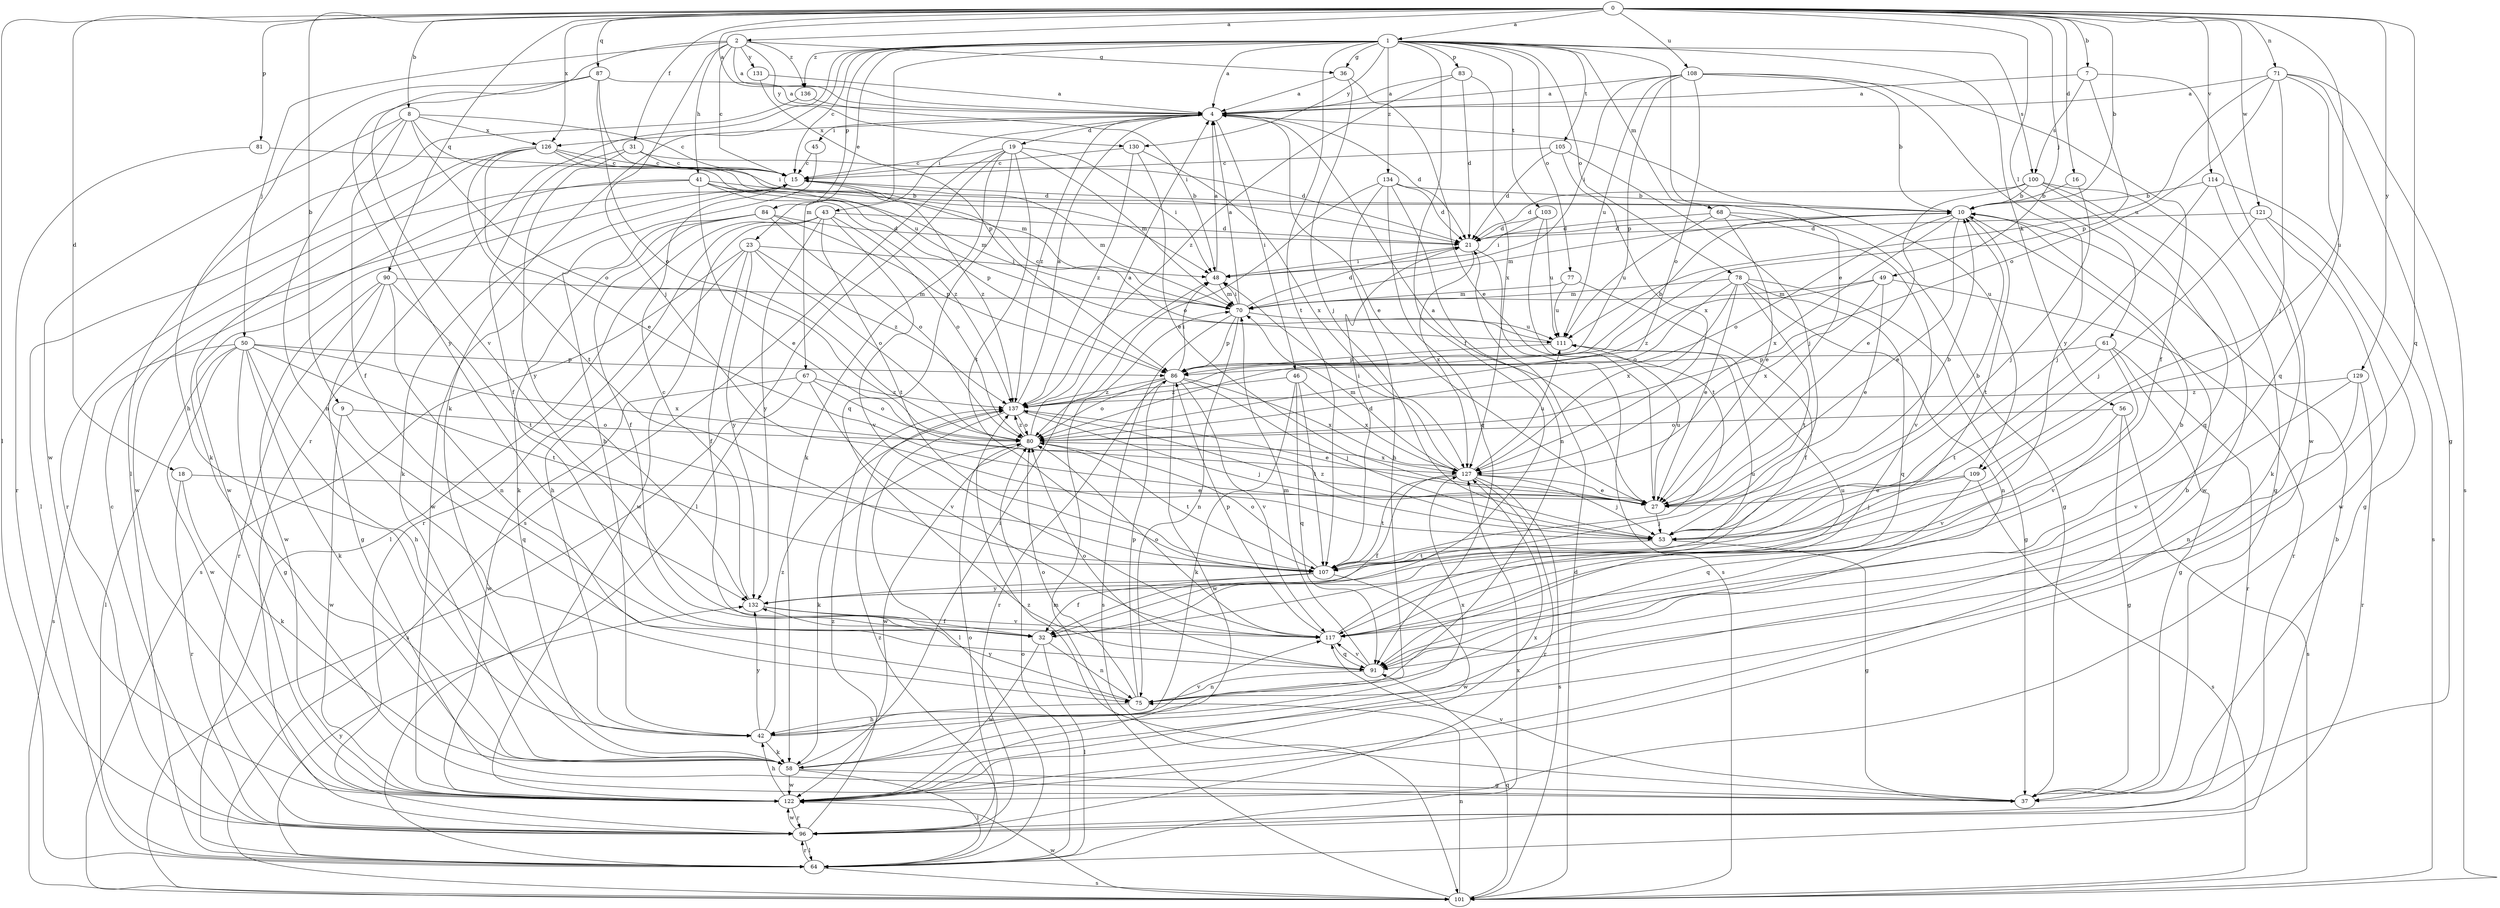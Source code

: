 strict digraph  {
0;
1;
2;
4;
7;
8;
9;
10;
15;
16;
18;
19;
21;
23;
27;
31;
32;
36;
37;
41;
42;
43;
45;
46;
48;
49;
50;
53;
56;
58;
61;
64;
67;
68;
70;
71;
75;
77;
78;
80;
81;
83;
84;
86;
87;
90;
91;
96;
100;
101;
103;
105;
107;
108;
109;
111;
114;
117;
121;
122;
126;
127;
129;
130;
131;
132;
134;
136;
137;
0 -> 1  [label=a];
0 -> 2  [label=a];
0 -> 4  [label=a];
0 -> 7  [label=b];
0 -> 8  [label=b];
0 -> 9  [label=b];
0 -> 10  [label=b];
0 -> 16  [label=d];
0 -> 18  [label=d];
0 -> 31  [label=f];
0 -> 49  [label=j];
0 -> 61  [label=l];
0 -> 64  [label=l];
0 -> 71  [label=n];
0 -> 81  [label=p];
0 -> 87  [label=q];
0 -> 90  [label=q];
0 -> 91  [label=q];
0 -> 108  [label=u];
0 -> 109  [label=u];
0 -> 114  [label=v];
0 -> 121  [label=w];
0 -> 126  [label=x];
0 -> 129  [label=y];
1 -> 4  [label=a];
1 -> 15  [label=c];
1 -> 23  [label=e];
1 -> 27  [label=e];
1 -> 32  [label=f];
1 -> 36  [label=g];
1 -> 56  [label=k];
1 -> 58  [label=k];
1 -> 67  [label=m];
1 -> 68  [label=m];
1 -> 77  [label=o];
1 -> 78  [label=o];
1 -> 83  [label=p];
1 -> 84  [label=p];
1 -> 96  [label=r];
1 -> 100  [label=s];
1 -> 103  [label=t];
1 -> 105  [label=t];
1 -> 107  [label=t];
1 -> 130  [label=y];
1 -> 134  [label=z];
1 -> 136  [label=z];
2 -> 4  [label=a];
2 -> 15  [label=c];
2 -> 36  [label=g];
2 -> 41  [label=h];
2 -> 50  [label=j];
2 -> 53  [label=j];
2 -> 117  [label=v];
2 -> 130  [label=y];
2 -> 131  [label=y];
2 -> 136  [label=z];
4 -> 19  [label=d];
4 -> 21  [label=d];
4 -> 27  [label=e];
4 -> 43  [label=i];
4 -> 45  [label=i];
4 -> 46  [label=i];
4 -> 109  [label=u];
4 -> 126  [label=x];
4 -> 137  [label=z];
7 -> 4  [label=a];
7 -> 86  [label=p];
7 -> 100  [label=s];
7 -> 122  [label=w];
8 -> 15  [label=c];
8 -> 32  [label=f];
8 -> 75  [label=n];
8 -> 80  [label=o];
8 -> 111  [label=u];
8 -> 122  [label=w];
8 -> 126  [label=x];
9 -> 80  [label=o];
9 -> 91  [label=q];
9 -> 122  [label=w];
10 -> 21  [label=d];
10 -> 27  [label=e];
10 -> 70  [label=m];
10 -> 80  [label=o];
10 -> 107  [label=t];
10 -> 127  [label=x];
15 -> 10  [label=b];
15 -> 58  [label=k];
15 -> 70  [label=m];
15 -> 122  [label=w];
15 -> 137  [label=z];
16 -> 10  [label=b];
16 -> 53  [label=j];
18 -> 27  [label=e];
18 -> 58  [label=k];
18 -> 96  [label=r];
19 -> 15  [label=c];
19 -> 48  [label=i];
19 -> 58  [label=k];
19 -> 64  [label=l];
19 -> 70  [label=m];
19 -> 91  [label=q];
19 -> 101  [label=s];
19 -> 107  [label=t];
21 -> 48  [label=i];
21 -> 101  [label=s];
21 -> 127  [label=x];
23 -> 32  [label=f];
23 -> 42  [label=h];
23 -> 48  [label=i];
23 -> 80  [label=o];
23 -> 101  [label=s];
23 -> 132  [label=y];
23 -> 137  [label=z];
27 -> 4  [label=a];
27 -> 10  [label=b];
27 -> 53  [label=j];
27 -> 111  [label=u];
31 -> 15  [label=c];
31 -> 21  [label=d];
31 -> 32  [label=f];
31 -> 132  [label=y];
32 -> 64  [label=l];
32 -> 75  [label=n];
32 -> 122  [label=w];
36 -> 4  [label=a];
36 -> 27  [label=e];
36 -> 53  [label=j];
37 -> 117  [label=v];
37 -> 137  [label=z];
41 -> 10  [label=b];
41 -> 27  [label=e];
41 -> 70  [label=m];
41 -> 86  [label=p];
41 -> 96  [label=r];
41 -> 122  [label=w];
41 -> 137  [label=z];
42 -> 58  [label=k];
42 -> 117  [label=v];
42 -> 127  [label=x];
42 -> 132  [label=y];
42 -> 137  [label=z];
43 -> 21  [label=d];
43 -> 64  [label=l];
43 -> 80  [label=o];
43 -> 96  [label=r];
43 -> 107  [label=t];
43 -> 117  [label=v];
43 -> 122  [label=w];
43 -> 132  [label=y];
45 -> 15  [label=c];
45 -> 42  [label=h];
46 -> 58  [label=k];
46 -> 91  [label=q];
46 -> 107  [label=t];
46 -> 127  [label=x];
46 -> 137  [label=z];
48 -> 4  [label=a];
48 -> 70  [label=m];
49 -> 27  [label=e];
49 -> 70  [label=m];
49 -> 96  [label=r];
49 -> 127  [label=x];
49 -> 137  [label=z];
50 -> 37  [label=g];
50 -> 42  [label=h];
50 -> 58  [label=k];
50 -> 64  [label=l];
50 -> 86  [label=p];
50 -> 101  [label=s];
50 -> 107  [label=t];
50 -> 122  [label=w];
50 -> 127  [label=x];
53 -> 10  [label=b];
53 -> 37  [label=g];
53 -> 107  [label=t];
53 -> 137  [label=z];
56 -> 37  [label=g];
56 -> 80  [label=o];
56 -> 101  [label=s];
56 -> 117  [label=v];
58 -> 10  [label=b];
58 -> 37  [label=g];
58 -> 48  [label=i];
58 -> 64  [label=l];
58 -> 122  [label=w];
61 -> 37  [label=g];
61 -> 86  [label=p];
61 -> 96  [label=r];
61 -> 107  [label=t];
61 -> 117  [label=v];
64 -> 10  [label=b];
64 -> 80  [label=o];
64 -> 96  [label=r];
64 -> 101  [label=s];
64 -> 127  [label=x];
64 -> 132  [label=y];
64 -> 137  [label=z];
67 -> 80  [label=o];
67 -> 101  [label=s];
67 -> 117  [label=v];
67 -> 122  [label=w];
67 -> 137  [label=z];
68 -> 21  [label=d];
68 -> 27  [label=e];
68 -> 37  [label=g];
68 -> 111  [label=u];
68 -> 117  [label=v];
70 -> 4  [label=a];
70 -> 21  [label=d];
70 -> 48  [label=i];
70 -> 75  [label=n];
70 -> 86  [label=p];
70 -> 101  [label=s];
70 -> 111  [label=u];
71 -> 4  [label=a];
71 -> 37  [label=g];
71 -> 53  [label=j];
71 -> 80  [label=o];
71 -> 91  [label=q];
71 -> 101  [label=s];
71 -> 111  [label=u];
75 -> 42  [label=h];
75 -> 80  [label=o];
75 -> 86  [label=p];
75 -> 132  [label=y];
77 -> 32  [label=f];
77 -> 70  [label=m];
77 -> 111  [label=u];
78 -> 27  [label=e];
78 -> 37  [label=g];
78 -> 70  [label=m];
78 -> 75  [label=n];
78 -> 80  [label=o];
78 -> 91  [label=q];
78 -> 107  [label=t];
78 -> 127  [label=x];
80 -> 4  [label=a];
80 -> 58  [label=k];
80 -> 107  [label=t];
80 -> 122  [label=w];
80 -> 127  [label=x];
80 -> 137  [label=z];
81 -> 15  [label=c];
81 -> 96  [label=r];
83 -> 4  [label=a];
83 -> 21  [label=d];
83 -> 127  [label=x];
83 -> 137  [label=z];
84 -> 21  [label=d];
84 -> 32  [label=f];
84 -> 58  [label=k];
84 -> 80  [label=o];
84 -> 86  [label=p];
84 -> 122  [label=w];
86 -> 10  [label=b];
86 -> 48  [label=i];
86 -> 53  [label=j];
86 -> 80  [label=o];
86 -> 96  [label=r];
86 -> 117  [label=v];
86 -> 122  [label=w];
86 -> 127  [label=x];
86 -> 137  [label=z];
87 -> 4  [label=a];
87 -> 42  [label=h];
87 -> 48  [label=i];
87 -> 80  [label=o];
87 -> 132  [label=y];
90 -> 37  [label=g];
90 -> 70  [label=m];
90 -> 75  [label=n];
90 -> 96  [label=r];
90 -> 107  [label=t];
90 -> 122  [label=w];
91 -> 70  [label=m];
91 -> 75  [label=n];
91 -> 80  [label=o];
91 -> 117  [label=v];
96 -> 15  [label=c];
96 -> 64  [label=l];
96 -> 80  [label=o];
96 -> 122  [label=w];
96 -> 137  [label=z];
100 -> 10  [label=b];
100 -> 21  [label=d];
100 -> 27  [label=e];
100 -> 37  [label=g];
100 -> 91  [label=q];
100 -> 122  [label=w];
101 -> 21  [label=d];
101 -> 70  [label=m];
101 -> 75  [label=n];
101 -> 91  [label=q];
101 -> 122  [label=w];
103 -> 21  [label=d];
103 -> 48  [label=i];
103 -> 107  [label=t];
103 -> 111  [label=u];
105 -> 15  [label=c];
105 -> 21  [label=d];
105 -> 53  [label=j];
105 -> 127  [label=x];
107 -> 21  [label=d];
107 -> 32  [label=f];
107 -> 80  [label=o];
107 -> 122  [label=w];
107 -> 132  [label=y];
108 -> 4  [label=a];
108 -> 10  [label=b];
108 -> 32  [label=f];
108 -> 48  [label=i];
108 -> 80  [label=o];
108 -> 86  [label=p];
108 -> 111  [label=u];
108 -> 132  [label=y];
109 -> 27  [label=e];
109 -> 53  [label=j];
109 -> 91  [label=q];
109 -> 101  [label=s];
111 -> 15  [label=c];
111 -> 86  [label=p];
114 -> 10  [label=b];
114 -> 53  [label=j];
114 -> 58  [label=k];
114 -> 101  [label=s];
117 -> 10  [label=b];
117 -> 80  [label=o];
117 -> 86  [label=p];
117 -> 91  [label=q];
117 -> 111  [label=u];
121 -> 21  [label=d];
121 -> 37  [label=g];
121 -> 53  [label=j];
121 -> 122  [label=w];
122 -> 42  [label=h];
122 -> 96  [label=r];
122 -> 127  [label=x];
126 -> 15  [label=c];
126 -> 21  [label=d];
126 -> 27  [label=e];
126 -> 58  [label=k];
126 -> 64  [label=l];
126 -> 70  [label=m];
126 -> 107  [label=t];
127 -> 27  [label=e];
127 -> 32  [label=f];
127 -> 48  [label=i];
127 -> 53  [label=j];
127 -> 70  [label=m];
127 -> 96  [label=r];
127 -> 101  [label=s];
127 -> 107  [label=t];
127 -> 111  [label=u];
129 -> 75  [label=n];
129 -> 96  [label=r];
129 -> 117  [label=v];
129 -> 137  [label=z];
130 -> 15  [label=c];
130 -> 27  [label=e];
130 -> 127  [label=x];
130 -> 137  [label=z];
131 -> 4  [label=a];
131 -> 86  [label=p];
132 -> 15  [label=c];
132 -> 32  [label=f];
132 -> 111  [label=u];
132 -> 117  [label=v];
134 -> 10  [label=b];
134 -> 21  [label=d];
134 -> 42  [label=h];
134 -> 75  [label=n];
134 -> 80  [label=o];
134 -> 91  [label=q];
136 -> 48  [label=i];
136 -> 64  [label=l];
137 -> 4  [label=a];
137 -> 27  [label=e];
137 -> 53  [label=j];
137 -> 64  [label=l];
137 -> 80  [label=o];
}
